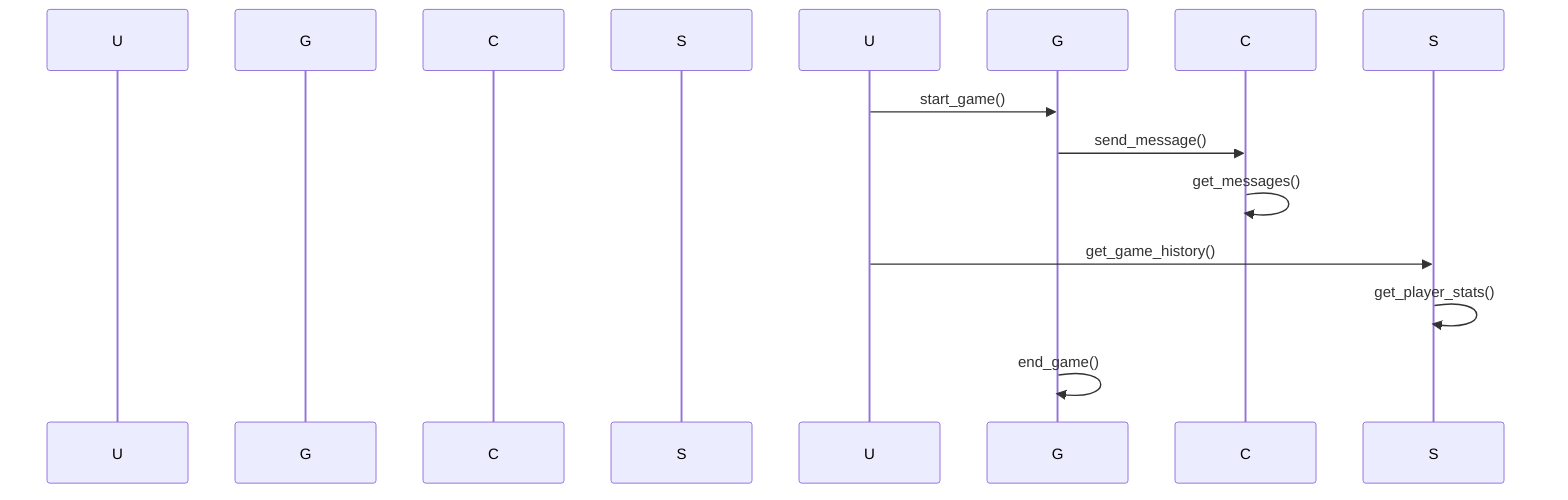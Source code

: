 sequenceDiagram
    participant User as U
    participant Game as G
    participant Chat as C
    participant Statistics as S
    U->>G: start_game()
    G->>C: send_message()
    C->>C: get_messages()
    U->>S: get_game_history()
    S->>S: get_player_stats()
    G->>G: end_game()